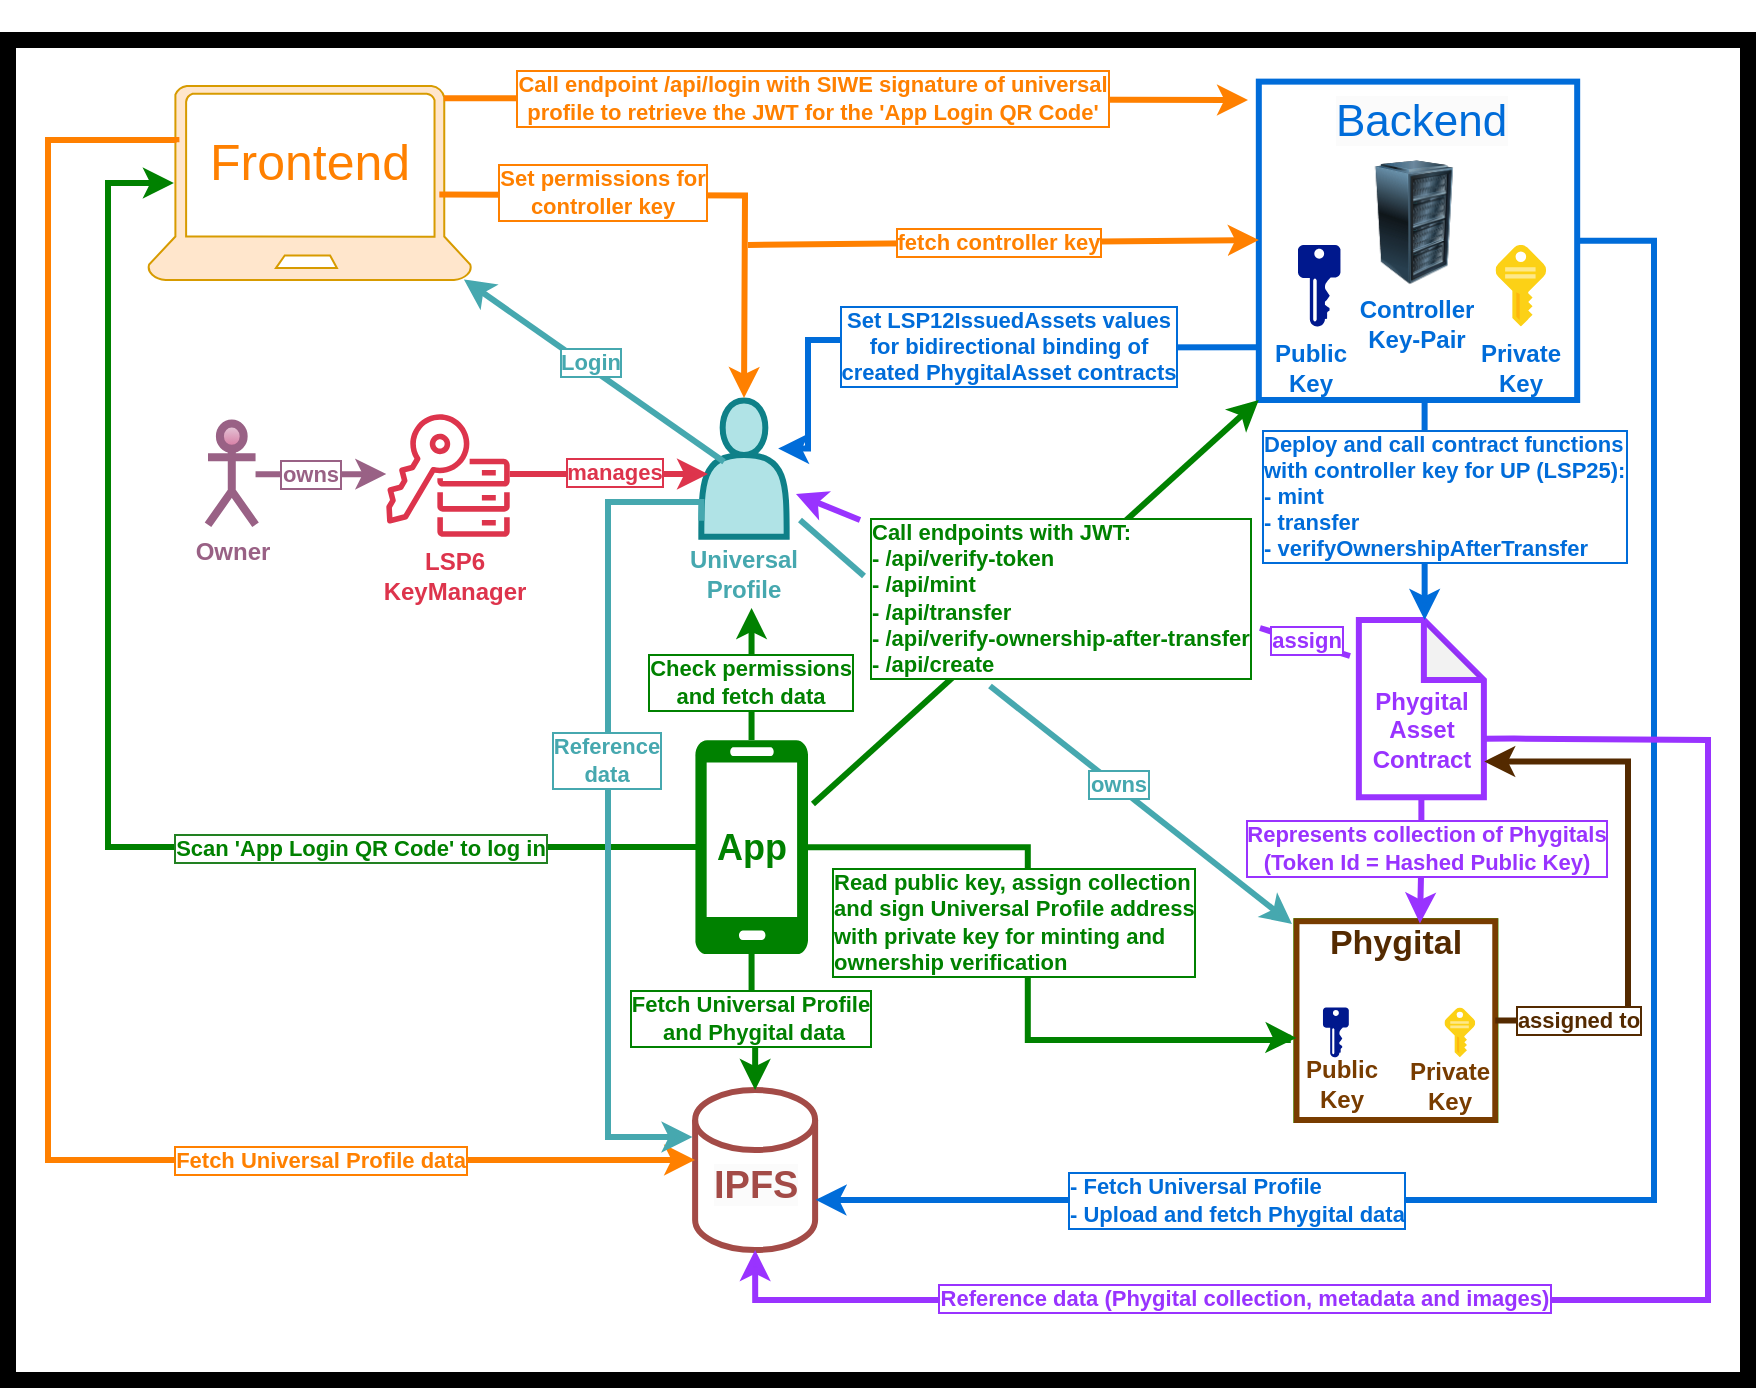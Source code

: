 <mxfile version="22.1.3" type="device">
  <diagram name="Seite-1" id="mnL4nf-sFR0LAJ7icpYx">
    <mxGraphModel dx="2504" dy="1047" grid="0" gridSize="10" guides="0" tooltips="1" connect="1" arrows="1" fold="1" page="1" pageScale="1" pageWidth="827" pageHeight="1169" math="0" shadow="0">
      <root>
        <mxCell id="0" />
        <mxCell id="1" parent="0" />
        <mxCell id="JsJP-QbxDSn6kKqJhDLw-161" value="" style="rounded=0;whiteSpace=wrap;html=1;strokeColor=#000000;strokeWidth=8;" parent="1" vertex="1">
          <mxGeometry x="-10" y="20" width="870" height="670" as="geometry" />
        </mxCell>
        <mxCell id="JsJP-QbxDSn6kKqJhDLw-35" value="" style="group;fontColor=#46A8AF;" parent="1" vertex="1" connectable="0">
          <mxGeometry x="70" y="190" width="320" height="130" as="geometry" />
        </mxCell>
        <mxCell id="JsJP-QbxDSn6kKqJhDLw-1" value="Owner" style="shape=umlActor;verticalLabelPosition=bottom;verticalAlign=top;html=1;outlineConnect=0;strokeWidth=4;fontStyle=1;fillColor=#e6d0de;gradientColor=#d5739d;strokeColor=#996185;fontColor=#996185;" parent="JsJP-QbxDSn6kKqJhDLw-35" vertex="1">
          <mxGeometry x="20.003" y="21.784" width="23.773" height="50.607" as="geometry" />
        </mxCell>
        <mxCell id="JsJP-QbxDSn6kKqJhDLw-3" value="" style="shape=actor;whiteSpace=wrap;html=1;labelPosition=center;verticalLabelPosition=bottom;align=center;verticalAlign=top;strokeWidth=3;fillColor=#b0e3e6;strokeColor=#0e8088;" parent="JsJP-QbxDSn6kKqJhDLw-35" vertex="1">
          <mxGeometry x="266.667" y="10.218" width="42.667" height="68.122" as="geometry" />
        </mxCell>
        <mxCell id="JsJP-QbxDSn6kKqJhDLw-4" value="Universal Profile" style="text;html=1;strokeColor=none;fillColor=none;align=center;verticalAlign=middle;whiteSpace=wrap;rounded=0;fontStyle=1;fontColor=#46A8AF;" parent="JsJP-QbxDSn6kKqJhDLw-35" vertex="1">
          <mxGeometry x="256.0" y="79.939" width="64.0" height="34.061" as="geometry" />
        </mxCell>
        <mxCell id="JsJP-QbxDSn6kKqJhDLw-13" value="" style="sketch=0;outlineConnect=0;fontColor=#232F3E;gradientColor=none;fillColor=#DD344C;strokeColor=none;dashed=0;verticalLabelPosition=bottom;verticalAlign=top;align=center;html=1;fontSize=12;fontStyle=0;aspect=fixed;pointerEvents=1;shape=mxgraph.aws4.key_management_service_external_key_store;" parent="JsJP-QbxDSn6kKqJhDLw-35" vertex="1">
          <mxGeometry x="108.74" y="15.83" width="62.52" height="62.52" as="geometry" />
        </mxCell>
        <mxCell id="JsJP-QbxDSn6kKqJhDLw-15" value="LSP6 KeyManager" style="text;html=1;strokeColor=none;fillColor=none;align=center;verticalAlign=middle;whiteSpace=wrap;rounded=0;fontStyle=1;fontColor=#DD344C;" parent="JsJP-QbxDSn6kKqJhDLw-35" vertex="1">
          <mxGeometry x="108.74" y="80.995" width="69.333" height="34.061" as="geometry" />
        </mxCell>
        <mxCell id="JsJP-QbxDSn6kKqJhDLw-16" style="edgeStyle=orthogonalEdgeStyle;rounded=0;orthogonalLoop=1;jettySize=auto;html=1;strokeWidth=3;strokeColor=#996185;" parent="JsJP-QbxDSn6kKqJhDLw-35" source="JsJP-QbxDSn6kKqJhDLw-1" target="JsJP-QbxDSn6kKqJhDLw-13" edge="1">
          <mxGeometry relative="1" as="geometry" />
        </mxCell>
        <mxCell id="JsJP-QbxDSn6kKqJhDLw-18" value="&lt;font color=&quot;#996185&quot;&gt;owns&lt;/font&gt;" style="edgeLabel;html=1;align=center;verticalAlign=middle;resizable=0;points=[];fontStyle=1;labelBorderColor=#996185;" parent="JsJP-QbxDSn6kKqJhDLw-16" vertex="1" connectable="0">
          <mxGeometry x="0.034" y="-1" relative="1" as="geometry">
            <mxPoint x="-7" y="-1" as="offset" />
          </mxGeometry>
        </mxCell>
        <mxCell id="JsJP-QbxDSn6kKqJhDLw-17" style="edgeStyle=orthogonalEdgeStyle;rounded=0;orthogonalLoop=1;jettySize=auto;html=1;strokeWidth=3;strokeColor=#DD344C;" parent="JsJP-QbxDSn6kKqJhDLw-35" source="JsJP-QbxDSn6kKqJhDLw-13" edge="1">
          <mxGeometry relative="1" as="geometry">
            <mxPoint x="270" y="47" as="targetPoint" />
          </mxGeometry>
        </mxCell>
        <mxCell id="JsJP-QbxDSn6kKqJhDLw-19" value="manages" style="edgeLabel;html=1;align=center;verticalAlign=middle;resizable=0;points=[];fontStyle=1;fontColor=#DD344C;labelBorderColor=#DD344C;" parent="JsJP-QbxDSn6kKqJhDLw-17" vertex="1" connectable="0">
          <mxGeometry x="0.047" relative="1" as="geometry">
            <mxPoint y="-2" as="offset" />
          </mxGeometry>
        </mxCell>
        <mxCell id="JsJP-QbxDSn6kKqJhDLw-150" style="edgeStyle=orthogonalEdgeStyle;rounded=0;orthogonalLoop=1;jettySize=auto;html=1;exitX=0;exitY=0.5;exitDx=0;exitDy=0;entryX=0.9;entryY=0.5;entryDx=0;entryDy=0;entryPerimeter=0;fontStyle=1;strokeColor=#006CD9;strokeWidth=3;" parent="JsJP-QbxDSn6kKqJhDLw-35" edge="1">
          <mxGeometry relative="1" as="geometry">
            <mxPoint x="545.41" y="-16.327" as="sourcePoint" />
            <mxPoint x="305.067" y="34.279" as="targetPoint" />
            <Array as="points">
              <mxPoint x="427" y="-16" />
              <mxPoint x="427" y="-20" />
              <mxPoint x="320" y="-20" />
              <mxPoint x="320" y="34" />
            </Array>
          </mxGeometry>
        </mxCell>
        <mxCell id="JsJP-QbxDSn6kKqJhDLw-151" value="Set LSP12IssuedAssets values&lt;br&gt;for bidirectional binding of&lt;br&gt;created PhygitalAsset contracts" style="edgeLabel;html=1;align=center;verticalAlign=middle;resizable=0;points=[];fontStyle=1;fontColor=#006CD9;labelBorderColor=#006CD9;" parent="JsJP-QbxDSn6kKqJhDLw-150" vertex="1" connectable="0">
          <mxGeometry x="0.092" relative="1" as="geometry">
            <mxPoint x="34" y="3" as="offset" />
          </mxGeometry>
        </mxCell>
        <mxCell id="JsJP-QbxDSn6kKqJhDLw-37" value="" style="group" parent="1" vertex="1" connectable="0">
          <mxGeometry x="60" y="20" width="161.67" height="120" as="geometry" />
        </mxCell>
        <mxCell id="JsJP-QbxDSn6kKqJhDLw-30" value="" style="verticalLabelPosition=bottom;html=1;verticalAlign=top;align=center;strokeColor=#d79b00;fillColor=#ffe6cc;shape=mxgraph.azure.laptop;pointerEvents=1;" parent="JsJP-QbxDSn6kKqJhDLw-37" vertex="1">
          <mxGeometry y="23" width="161.67" height="97.0" as="geometry" />
        </mxCell>
        <mxCell id="JsJP-QbxDSn6kKqJhDLw-36" value="&lt;font style=&quot;font-size: 25px;&quot;&gt;Frontend&lt;br&gt;&lt;/font&gt;" style="text;html=1;strokeColor=none;fillColor=none;align=center;verticalAlign=middle;whiteSpace=wrap;rounded=0;fontColor=#FF8000;" parent="JsJP-QbxDSn6kKqJhDLw-37" vertex="1">
          <mxGeometry x="40.839" y="50" width="79.998" height="20" as="geometry" />
        </mxCell>
        <mxCell id="JsJP-QbxDSn6kKqJhDLw-53" value="" style="group;fontStyle=1;fontColor=#006CD9;" parent="1" vertex="1" connectable="0">
          <mxGeometry x="615.41" width="159.18" height="200" as="geometry" />
        </mxCell>
        <mxCell id="JsJP-QbxDSn6kKqJhDLw-47" value="" style="whiteSpace=wrap;html=1;aspect=fixed;strokeColor=#006CD9;strokeWidth=3;" parent="JsJP-QbxDSn6kKqJhDLw-53" vertex="1">
          <mxGeometry y="40.816" width="159.18" height="159.18" as="geometry" />
        </mxCell>
        <mxCell id="JsJP-QbxDSn6kKqJhDLw-38" value="" style="image;html=1;image=img/lib/clip_art/computers/Server_Rack_128x128.png" parent="JsJP-QbxDSn6kKqJhDLw-53" vertex="1">
          <mxGeometry x="36.88" y="80" width="81.63" height="62.25" as="geometry" />
        </mxCell>
        <mxCell id="JsJP-QbxDSn6kKqJhDLw-39" value="&lt;span style=&quot;font-family: Helvetica; font-style: normal; font-variant-ligatures: normal; font-variant-caps: normal; font-weight: 400; letter-spacing: normal; orphans: 2; text-align: center; text-indent: 0px; text-transform: none; widows: 2; word-spacing: 0px; -webkit-text-stroke-width: 0px; background-color: rgb(251, 251, 251); text-decoration-thickness: initial; text-decoration-style: initial; text-decoration-color: initial; float: none; font-size: 22px; display: inline !important;&quot;&gt;&lt;font style=&quot;font-size: 22px;&quot;&gt;Backend&lt;/font&gt;&lt;br style=&quot;font-size: 22px;&quot;&gt;&lt;/span&gt;" style="text;whiteSpace=wrap;html=1;fontSize=22;fontColor=#006CD9;" parent="JsJP-QbxDSn6kKqJhDLw-53" vertex="1">
          <mxGeometry x="36.88" y="40.82" width="85.41" height="40.82" as="geometry" />
        </mxCell>
        <mxCell id="JsJP-QbxDSn6kKqJhDLw-44" value="" style="image;sketch=0;aspect=fixed;html=1;points=[];align=center;fontSize=12;image=img/lib/mscae/Key.svg;" parent="JsJP-QbxDSn6kKqJhDLw-53" vertex="1">
          <mxGeometry x="118.365" y="122.449" width="25.306" height="40.815" as="geometry" />
        </mxCell>
        <mxCell id="JsJP-QbxDSn6kKqJhDLw-45" value="" style="sketch=0;aspect=fixed;pointerEvents=1;shadow=0;dashed=0;html=1;strokeColor=none;labelPosition=center;verticalLabelPosition=bottom;verticalAlign=top;align=center;fillColor=#00188D;shape=mxgraph.mscae.enterprise.key_permissions" parent="JsJP-QbxDSn6kKqJhDLw-53" vertex="1">
          <mxGeometry x="19.591" y="122.449" width="21.224" height="40.815" as="geometry" />
        </mxCell>
        <mxCell id="JsJP-QbxDSn6kKqJhDLw-49" value="Public&lt;br&gt;Key" style="text;html=1;strokeColor=none;fillColor=none;align=center;verticalAlign=middle;whiteSpace=wrap;rounded=0;fontStyle=1;fontColor=#006CD9;" parent="JsJP-QbxDSn6kKqJhDLw-53" vertex="1">
          <mxGeometry y="171.429" width="53.06" height="24.49" as="geometry" />
        </mxCell>
        <mxCell id="JsJP-QbxDSn6kKqJhDLw-50" value="Private&lt;br&gt;Key" style="text;html=1;strokeColor=none;fillColor=none;align=center;verticalAlign=middle;whiteSpace=wrap;rounded=0;fontStyle=1;fontColor=#006CD9;" parent="JsJP-QbxDSn6kKqJhDLw-53" vertex="1">
          <mxGeometry x="104.487" y="171.429" width="53.06" height="24.49" as="geometry" />
        </mxCell>
        <mxCell id="JsJP-QbxDSn6kKqJhDLw-51" value="Controller&lt;br&gt;Key-Pair" style="text;html=1;strokeColor=none;fillColor=none;align=center;verticalAlign=middle;whiteSpace=wrap;rounded=0;fontStyle=1;fontColor=#006CD9;" parent="JsJP-QbxDSn6kKqJhDLw-53" vertex="1">
          <mxGeometry x="53.06" y="149.999" width="53.06" height="24.49" as="geometry" />
        </mxCell>
        <mxCell id="JsJP-QbxDSn6kKqJhDLw-76" value="" style="group;strokeColor=none;" parent="1" vertex="1" connectable="0">
          <mxGeometry x="634.23" y="430" width="99.41" height="130" as="geometry" />
        </mxCell>
        <mxCell id="JsJP-QbxDSn6kKqJhDLw-78" value="" style="group;strokeWidth=3;strokeColor=#00FF00;" parent="JsJP-QbxDSn6kKqJhDLw-76" vertex="1" connectable="0">
          <mxGeometry y="30.588" width="99.41" height="99.412" as="geometry" />
        </mxCell>
        <mxCell id="JsJP-QbxDSn6kKqJhDLw-79" value="" style="whiteSpace=wrap;html=1;aspect=fixed;strokeColor=#783C00;strokeWidth=3;" parent="JsJP-QbxDSn6kKqJhDLw-78" vertex="1">
          <mxGeometry width="99.41" height="99.41" as="geometry" />
        </mxCell>
        <mxCell id="JsJP-QbxDSn6kKqJhDLw-80" value="" style="sketch=0;aspect=fixed;pointerEvents=1;shadow=0;dashed=0;html=1;strokeColor=none;labelPosition=center;verticalLabelPosition=bottom;verticalAlign=top;align=center;fillColor=#00188D;shape=mxgraph.mscae.enterprise.key_permissions" parent="JsJP-QbxDSn6kKqJhDLw-78" vertex="1">
          <mxGeometry x="13.255" y="43.221" width="12.923" height="24.852" as="geometry" />
        </mxCell>
        <mxCell id="JsJP-QbxDSn6kKqJhDLw-81" value="" style="image;sketch=0;aspect=fixed;html=1;points=[];align=center;fontSize=12;image=img/lib/mscae/Key.svg;" parent="JsJP-QbxDSn6kKqJhDLw-78" vertex="1">
          <mxGeometry x="73.989" y="43.221" width="15.409" height="24.852" as="geometry" />
        </mxCell>
        <mxCell id="JsJP-QbxDSn6kKqJhDLw-82" value="" style="shape=image;html=1;verticalAlign=top;verticalLabelPosition=bottom;labelBackgroundColor=#ffffff;imageAspect=0;aspect=fixed;image=https://cdn1.iconfinder.com/data/icons/smartphone-signal-5g-trading/64/Smartphone_NFC-128.png;imageBackground=default;" parent="JsJP-QbxDSn6kKqJhDLw-78" vertex="1">
          <mxGeometry x="30" y="22.94" width="40.99" height="40.99" as="geometry" />
        </mxCell>
        <mxCell id="JsJP-QbxDSn6kKqJhDLw-83" value="Private&lt;br&gt;Key" style="text;html=1;strokeColor=none;fillColor=none;align=center;verticalAlign=middle;whiteSpace=wrap;rounded=0;fontStyle=1;fontColor=#783C00;" parent="JsJP-QbxDSn6kKqJhDLw-78" vertex="1">
          <mxGeometry x="61.782" y="74.559" width="29.823" height="14.912" as="geometry" />
        </mxCell>
        <mxCell id="JsJP-QbxDSn6kKqJhDLw-84" value="Public&lt;br&gt;Key" style="text;html=1;strokeColor=none;fillColor=none;align=center;verticalAlign=middle;whiteSpace=wrap;rounded=0;fontStyle=1;fontColor=#783C00;" parent="JsJP-QbxDSn6kKqJhDLw-78" vertex="1">
          <mxGeometry x="7.805" y="73.559" width="29.823" height="14.912" as="geometry" />
        </mxCell>
        <mxCell id="JsJP-QbxDSn6kKqJhDLw-77" value="&lt;font style=&quot;font-size: 17px;&quot;&gt;Phygital&lt;/font&gt;" style="text;html=1;strokeColor=none;fillColor=none;align=center;verticalAlign=middle;whiteSpace=wrap;rounded=0;fontSize=17;fontStyle=1;fontColor=#542A00;" parent="JsJP-QbxDSn6kKqJhDLw-78" vertex="1">
          <mxGeometry x="3.823" width="91.763" height="22.941" as="geometry" />
        </mxCell>
        <mxCell id="JsJP-QbxDSn6kKqJhDLw-93" style="edgeStyle=orthogonalEdgeStyle;rounded=0;orthogonalLoop=1;jettySize=auto;html=1;exitX=0.901;exitY=0.501;exitDx=0;exitDy=0;exitPerimeter=0;strokeColor=#FF8000;strokeWidth=3;" parent="1" edge="1">
          <mxGeometry relative="1" as="geometry">
            <mxPoint x="205.665" y="97.207" as="sourcePoint" />
            <mxPoint x="358" y="199" as="targetPoint" />
          </mxGeometry>
        </mxCell>
        <mxCell id="JsJP-QbxDSn6kKqJhDLw-95" value="Set permissions for &lt;br&gt;controller key" style="edgeLabel;html=1;align=center;verticalAlign=middle;resizable=0;points=[];fontColor=#FF8000;labelBorderColor=#FF8000;fontStyle=1" parent="JsJP-QbxDSn6kKqJhDLw-93" vertex="1" connectable="0">
          <mxGeometry x="0.47" y="2" relative="1" as="geometry">
            <mxPoint x="-74" y="-36" as="offset" />
          </mxGeometry>
        </mxCell>
        <mxCell id="JsJP-QbxDSn6kKqJhDLw-99" value="" style="endArrow=classic;html=1;rounded=0;entryX=0;entryY=0.25;entryDx=0;entryDy=0;strokeColor=#FF8000;strokeWidth=3;" parent="1" edge="1">
          <mxGeometry width="50" height="50" relative="1" as="geometry">
            <mxPoint x="360" y="122.45" as="sourcePoint" />
            <mxPoint x="615.41" y="120.001" as="targetPoint" />
          </mxGeometry>
        </mxCell>
        <mxCell id="JsJP-QbxDSn6kKqJhDLw-103" value="fetch&amp;nbsp;controller key" style="edgeLabel;html=1;align=center;verticalAlign=middle;resizable=0;points=[];fontColor=#FF8000;labelBorderColor=#FF8000;fontStyle=1" parent="JsJP-QbxDSn6kKqJhDLw-99" vertex="1" connectable="0">
          <mxGeometry x="-0.515" y="1" relative="1" as="geometry">
            <mxPoint x="63" as="offset" />
          </mxGeometry>
        </mxCell>
        <mxCell id="JsJP-QbxDSn6kKqJhDLw-101" value="" style="endArrow=classic;html=1;rounded=0;exitX=0.915;exitY=0.063;exitDx=0;exitDy=0;exitPerimeter=0;fontColor=#D6B656;strokeColor=#FF8000;strokeWidth=3;" parent="1" source="JsJP-QbxDSn6kKqJhDLw-30" edge="1">
          <mxGeometry width="50" height="50" relative="1" as="geometry">
            <mxPoint x="240" y="50" as="sourcePoint" />
            <mxPoint x="610" y="50" as="targetPoint" />
          </mxGeometry>
        </mxCell>
        <mxCell id="JsJP-QbxDSn6kKqJhDLw-102" value="Call endpoint /api/login with SIWE signature of universal&lt;br&gt;profile to retrieve the JWT for the &#39;App Login QR Code&#39;" style="edgeLabel;html=1;align=center;verticalAlign=middle;resizable=0;points=[];fontColor=#FF8000;labelBorderColor=#FF8000;fontStyle=1" parent="JsJP-QbxDSn6kKqJhDLw-101" vertex="1" connectable="0">
          <mxGeometry x="-0.252" y="2" relative="1" as="geometry">
            <mxPoint x="33" y="1" as="offset" />
          </mxGeometry>
        </mxCell>
        <mxCell id="JsJP-QbxDSn6kKqJhDLw-115" value="" style="group;fontColor=#B39FC7;" parent="1" vertex="1" connectable="0">
          <mxGeometry x="333.56" y="545" width="60" height="80" as="geometry" />
        </mxCell>
        <mxCell id="JsJP-QbxDSn6kKqJhDLw-104" value="" style="shape=cylinder3;whiteSpace=wrap;html=1;boundedLbl=1;backgroundOutline=1;size=15;spacing=2;strokeWidth=3;strokeColor=#A34B47;" parent="JsJP-QbxDSn6kKqJhDLw-115" vertex="1">
          <mxGeometry width="60" height="80" as="geometry" />
        </mxCell>
        <mxCell id="JsJP-QbxDSn6kKqJhDLw-114" value="&lt;span style=&quot;font-family: Helvetica; font-size: 19px; font-style: normal; font-variant-ligatures: normal; font-variant-caps: normal; letter-spacing: normal; orphans: 2; text-align: center; text-indent: 0px; text-transform: none; widows: 2; word-spacing: 0px; -webkit-text-stroke-width: 0px; background-color: rgb(251, 251, 251); text-decoration-thickness: initial; text-decoration-style: initial; text-decoration-color: initial; float: none; display: inline !important;&quot;&gt;IPFS&lt;/span&gt;" style="text;whiteSpace=wrap;html=1;fontStyle=1;fontColor=#A34B47;" parent="JsJP-QbxDSn6kKqJhDLw-115" vertex="1">
          <mxGeometry x="7.71" y="30" width="44.59" height="30" as="geometry" />
        </mxCell>
        <mxCell id="JsJP-QbxDSn6kKqJhDLw-116" value="" style="endArrow=classic;html=1;rounded=0;entryX=0.977;entryY=0.997;entryDx=0;entryDy=0;entryPerimeter=0;exitX=0.266;exitY=0.45;exitDx=0;exitDy=0;exitPerimeter=0;strokeColor=#46A8AF;strokeWidth=3;" parent="1" source="JsJP-QbxDSn6kKqJhDLw-3" target="JsJP-QbxDSn6kKqJhDLw-30" edge="1">
          <mxGeometry width="50" height="50" relative="1" as="geometry">
            <mxPoint x="320" y="300" as="sourcePoint" />
            <mxPoint x="370" y="250" as="targetPoint" />
          </mxGeometry>
        </mxCell>
        <mxCell id="JsJP-QbxDSn6kKqJhDLw-117" value="Login" style="edgeLabel;html=1;align=center;verticalAlign=middle;resizable=0;points=[];rotation=0;fontStyle=1;fontColor=#46A8AF;labelBorderColor=#46A8AF;" parent="JsJP-QbxDSn6kKqJhDLw-116" vertex="1" connectable="0">
          <mxGeometry x="0.376" y="-3" relative="1" as="geometry">
            <mxPoint x="21" y="15" as="offset" />
          </mxGeometry>
        </mxCell>
        <mxCell id="JsJP-QbxDSn6kKqJhDLw-118" value="" style="group" parent="1" vertex="1" connectable="0">
          <mxGeometry x="333.558" y="370.001" width="56.445" height="107.059" as="geometry" />
        </mxCell>
        <mxCell id="JsJP-QbxDSn6kKqJhDLw-28" value="" style="verticalLabelPosition=bottom;html=1;verticalAlign=top;align=center;strokeColor=none;fillColor=#008100;shape=mxgraph.azure.mobile;pointerEvents=1;" parent="JsJP-QbxDSn6kKqJhDLw-118" vertex="1">
          <mxGeometry width="56.445" height="107.059" as="geometry" />
        </mxCell>
        <mxCell id="JsJP-QbxDSn6kKqJhDLw-29" value="&lt;font style=&quot;font-size: 18px;&quot;&gt;&lt;b&gt;&lt;font color=&quot;#008100&quot;&gt;App&lt;/font&gt;&lt;/b&gt;&lt;br style=&quot;font-size: 18px;&quot;&gt;&lt;/font&gt;" style="text;html=1;strokeColor=none;fillColor=none;align=center;verticalAlign=middle;whiteSpace=wrap;rounded=0;fontSize=18;" parent="JsJP-QbxDSn6kKqJhDLw-118" vertex="1">
          <mxGeometry x="3.222" y="41.179" width="50" height="24.71" as="geometry" />
        </mxCell>
        <mxCell id="JsJP-QbxDSn6kKqJhDLw-123" style="edgeStyle=orthogonalEdgeStyle;rounded=0;orthogonalLoop=1;jettySize=auto;html=1;entryX=0;entryY=0.437;entryDx=0;entryDy=0;entryPerimeter=0;exitX=0.088;exitY=0.29;exitDx=0;exitDy=0;exitPerimeter=0;fillColor=#fff2cc;strokeColor=#FF8000;strokeWidth=3;" parent="1" source="JsJP-QbxDSn6kKqJhDLw-30" target="JsJP-QbxDSn6kKqJhDLw-104" edge="1">
          <mxGeometry relative="1" as="geometry">
            <mxPoint x="330" y="580" as="targetPoint" />
            <mxPoint x="49.99" y="70" as="sourcePoint" />
            <Array as="points">
              <mxPoint x="74" y="70" />
              <mxPoint x="10" y="70" />
              <mxPoint x="10" y="580" />
            </Array>
          </mxGeometry>
        </mxCell>
        <mxCell id="JsJP-QbxDSn6kKqJhDLw-126" value="Fetch Universal Profile data" style="edgeLabel;html=1;align=center;verticalAlign=middle;resizable=0;points=[];labelBorderColor=#FF8000;fontColor=#FF8000;fontStyle=1" parent="JsJP-QbxDSn6kKqJhDLw-123" vertex="1" connectable="0">
          <mxGeometry x="0.437" y="-2" relative="1" as="geometry">
            <mxPoint x="65" y="-2" as="offset" />
          </mxGeometry>
        </mxCell>
        <mxCell id="JsJP-QbxDSn6kKqJhDLw-124" style="edgeStyle=orthogonalEdgeStyle;rounded=0;orthogonalLoop=1;jettySize=auto;html=1;entryX=0.08;entryY=0.5;entryDx=0;entryDy=0;entryPerimeter=0;strokeWidth=3;fillColor=#d5e8d4;strokeColor=#008100;" parent="1" source="JsJP-QbxDSn6kKqJhDLw-29" target="JsJP-QbxDSn6kKqJhDLw-30" edge="1">
          <mxGeometry relative="1" as="geometry">
            <Array as="points">
              <mxPoint x="40" y="424" />
              <mxPoint x="40" y="91" />
            </Array>
          </mxGeometry>
        </mxCell>
        <mxCell id="JsJP-QbxDSn6kKqJhDLw-125" value="Scan &#39;App Login QR Code&#39; to log in" style="edgeLabel;html=1;align=center;verticalAlign=middle;resizable=0;points=[];fontColor=#008100;labelBorderColor=#228122;fontStyle=1" parent="JsJP-QbxDSn6kKqJhDLw-124" vertex="1" connectable="0">
          <mxGeometry x="-0.483" relative="1" as="geometry">
            <mxPoint as="offset" />
          </mxGeometry>
        </mxCell>
        <mxCell id="JsJP-QbxDSn6kKqJhDLw-128" style="edgeStyle=orthogonalEdgeStyle;rounded=0;orthogonalLoop=1;jettySize=auto;html=1;exitX=0.5;exitY=0;exitDx=0;exitDy=0;exitPerimeter=0;entryX=0.559;entryY=1;entryDx=0;entryDy=0;entryPerimeter=0;strokeWidth=3;strokeColor=#008100;" parent="1" source="JsJP-QbxDSn6kKqJhDLw-28" target="JsJP-QbxDSn6kKqJhDLw-4" edge="1">
          <mxGeometry relative="1" as="geometry" />
        </mxCell>
        <mxCell id="JsJP-QbxDSn6kKqJhDLw-129" value="Check permissions&lt;br&gt;and fetch data" style="edgeLabel;html=1;align=center;verticalAlign=middle;resizable=0;points=[];fontColor=#008100;labelBorderColor=#008100;fontStyle=1" parent="JsJP-QbxDSn6kKqJhDLw-128" vertex="1" connectable="0">
          <mxGeometry x="-0.112" y="1" relative="1" as="geometry">
            <mxPoint as="offset" />
          </mxGeometry>
        </mxCell>
        <mxCell id="JsJP-QbxDSn6kKqJhDLw-131" style="edgeStyle=orthogonalEdgeStyle;rounded=0;orthogonalLoop=1;jettySize=auto;html=1;exitX=0.5;exitY=1;exitDx=0;exitDy=0;exitPerimeter=0;entryX=0.5;entryY=0;entryDx=0;entryDy=0;entryPerimeter=0;strokeWidth=3;strokeColor=#008100;" parent="1" source="JsJP-QbxDSn6kKqJhDLw-28" target="JsJP-QbxDSn6kKqJhDLw-104" edge="1">
          <mxGeometry relative="1" as="geometry" />
        </mxCell>
        <mxCell id="JsJP-QbxDSn6kKqJhDLw-132" value="Fetch Universal Profile&lt;br&gt;&amp;nbsp;and Phygital data" style="edgeLabel;html=1;align=center;verticalAlign=middle;resizable=0;points=[];fontColor=#008100;labelBorderColor=#008100;fontStyle=1" parent="JsJP-QbxDSn6kKqJhDLw-131" vertex="1" connectable="0">
          <mxGeometry x="0.001" y="2" relative="1" as="geometry">
            <mxPoint x="-2" as="offset" />
          </mxGeometry>
        </mxCell>
        <mxCell id="JsJP-QbxDSn6kKqJhDLw-133" style="edgeStyle=orthogonalEdgeStyle;rounded=0;orthogonalLoop=1;jettySize=auto;html=1;entryX=0.001;entryY=0.587;entryDx=0;entryDy=0;entryPerimeter=0;strokeWidth=3;strokeColor=#008100;" parent="1" edge="1">
          <mxGeometry relative="1" as="geometry">
            <Array as="points">
              <mxPoint x="499.9" y="424" />
              <mxPoint x="499.9" y="520" />
              <mxPoint x="629.9" y="520" />
              <mxPoint x="629.9" y="519" />
            </Array>
            <mxPoint x="386.68" y="423.567" as="sourcePoint" />
            <mxPoint x="634.229" y="518.942" as="targetPoint" />
          </mxGeometry>
        </mxCell>
        <mxCell id="JsJP-QbxDSn6kKqJhDLw-134" value="Read public key, assign collection&lt;br&gt;and sign Universal Profile address&lt;br&gt;with private key for minting and&lt;br&gt;ownership verification" style="edgeLabel;html=1;align=left;verticalAlign=middle;resizable=0;points=[];fontColor=#008100;labelBorderColor=#008100;fontStyle=1" parent="JsJP-QbxDSn6kKqJhDLw-133" vertex="1" connectable="0">
          <mxGeometry x="-0.164" y="2" relative="1" as="geometry">
            <mxPoint x="-102" y="6" as="offset" />
          </mxGeometry>
        </mxCell>
        <mxCell id="JsJP-QbxDSn6kKqJhDLw-138" value="" style="group;fontStyle=1;fontColor=#9933FF;strokeWidth=1;" parent="1" vertex="1" connectable="0">
          <mxGeometry x="656.35" y="310" width="77.29" height="88.68" as="geometry" />
        </mxCell>
        <mxCell id="JsJP-QbxDSn6kKqJhDLw-136" value="" style="shape=note;whiteSpace=wrap;html=1;backgroundOutline=1;darkOpacity=0.05;strokeColor=#9933FF;strokeWidth=3;" parent="JsJP-QbxDSn6kKqJhDLw-138" vertex="1">
          <mxGeometry x="9.082" width="62.51" height="88.68" as="geometry" />
        </mxCell>
        <mxCell id="JsJP-QbxDSn6kKqJhDLw-137" value="&lt;font style=&quot;font-size: 12px;&quot;&gt;Phygital&lt;br style=&quot;font-size: 12px;&quot;&gt;Asset&lt;br style=&quot;font-size: 12px;&quot;&gt;Contract&lt;br style=&quot;font-size: 12px;&quot;&gt;&lt;/font&gt;" style="text;html=1;strokeColor=none;fillColor=none;align=center;verticalAlign=middle;whiteSpace=wrap;rounded=0;fontSize=12;fontStyle=1;fontColor=#9933FF;" parent="JsJP-QbxDSn6kKqJhDLw-138" vertex="1">
          <mxGeometry x="15.34" y="50" width="50" height="10.97" as="geometry" />
        </mxCell>
        <mxCell id="JsJP-QbxDSn6kKqJhDLw-139" style="edgeStyle=orthogonalEdgeStyle;rounded=0;orthogonalLoop=1;jettySize=auto;html=1;exitX=1;exitY=0.5;exitDx=0;exitDy=0;entryX=1.004;entryY=0.686;entryDx=0;entryDy=0;entryPerimeter=0;fontColor=#006CD9;labelBorderColor=#006CD9;strokeWidth=3;strokeColor=#006CD9;" parent="1" source="JsJP-QbxDSn6kKqJhDLw-47" target="JsJP-QbxDSn6kKqJhDLw-104" edge="1">
          <mxGeometry relative="1" as="geometry">
            <mxPoint x="792.67" y="120.406" as="sourcePoint" />
            <mxPoint x="405.56" y="590.36" as="targetPoint" />
            <Array as="points">
              <mxPoint x="813" y="120" />
              <mxPoint x="813" y="600" />
              <mxPoint x="406" y="600" />
            </Array>
          </mxGeometry>
        </mxCell>
        <mxCell id="JsJP-QbxDSn6kKqJhDLw-141" value="- Fetch Universal Profile&lt;br&gt;- Upload and fetch Phygital data" style="edgeLabel;html=1;align=left;verticalAlign=middle;resizable=0;points=[];fontStyle=1;fontColor=#006CD9;labelBorderColor=#006CD9;" parent="JsJP-QbxDSn6kKqJhDLw-139" vertex="1" connectable="0">
          <mxGeometry x="0.503" relative="1" as="geometry">
            <mxPoint x="-109" as="offset" />
          </mxGeometry>
        </mxCell>
        <mxCell id="JsJP-QbxDSn6kKqJhDLw-142" style="edgeStyle=orthogonalEdgeStyle;rounded=0;orthogonalLoop=1;jettySize=auto;html=1;entryX=-0.022;entryY=0.294;entryDx=0;entryDy=0;entryPerimeter=0;exitX=0;exitY=0.883;exitDx=0;exitDy=0;exitPerimeter=0;strokeWidth=3;strokeColor=#46A8AF;" parent="1" source="JsJP-QbxDSn6kKqJhDLw-3" target="JsJP-QbxDSn6kKqJhDLw-104" edge="1">
          <mxGeometry relative="1" as="geometry">
            <mxPoint x="330" y="250" as="sourcePoint" />
            <Array as="points">
              <mxPoint x="337" y="251" />
              <mxPoint x="290" y="251" />
              <mxPoint x="290" y="569" />
            </Array>
          </mxGeometry>
        </mxCell>
        <mxCell id="JsJP-QbxDSn6kKqJhDLw-143" value="Reference&lt;br&gt;data" style="edgeLabel;html=1;align=center;verticalAlign=middle;resizable=0;points=[];rotation=0;fontStyle=1;fontColor=#46A8AF;labelBorderColor=#46A8AF;" parent="JsJP-QbxDSn6kKqJhDLw-142" vertex="1" connectable="0">
          <mxGeometry x="-0.109" y="-1" relative="1" as="geometry">
            <mxPoint as="offset" />
          </mxGeometry>
        </mxCell>
        <mxCell id="JsJP-QbxDSn6kKqJhDLw-144" style="edgeStyle=orthogonalEdgeStyle;rounded=0;orthogonalLoop=1;jettySize=auto;html=1;entryX=0.5;entryY=1;entryDx=0;entryDy=0;entryPerimeter=0;exitX=0;exitY=0;exitDx=62.51;exitDy=59.34;exitPerimeter=0;strokeWidth=3;strokeColor=#9933FF;" parent="1" source="JsJP-QbxDSn6kKqJhDLw-136" target="JsJP-QbxDSn6kKqJhDLw-104" edge="1">
          <mxGeometry relative="1" as="geometry">
            <mxPoint x="750" y="330" as="sourcePoint" />
            <Array as="points">
              <mxPoint x="743" y="369" />
              <mxPoint x="840" y="370" />
              <mxPoint x="840" y="650" />
              <mxPoint x="364" y="650" />
            </Array>
          </mxGeometry>
        </mxCell>
        <mxCell id="JsJP-QbxDSn6kKqJhDLw-145" value="Reference data (Phygital collection, metadata and images)" style="edgeLabel;html=1;align=center;verticalAlign=middle;resizable=0;points=[];fontStyle=1;fontColor=#9933FF;labelBorderColor=#9933FF;" parent="JsJP-QbxDSn6kKqJhDLw-144" vertex="1" connectable="0">
          <mxGeometry x="0.397" y="-1" relative="1" as="geometry">
            <mxPoint as="offset" />
          </mxGeometry>
        </mxCell>
        <mxCell id="JsJP-QbxDSn6kKqJhDLw-148" style="edgeStyle=orthogonalEdgeStyle;rounded=0;orthogonalLoop=1;jettySize=auto;html=1;entryX=0.5;entryY=0;entryDx=0;entryDy=0;entryPerimeter=0;strokeColor=#006CD9;strokeWidth=3;fontColor=#006CD9;" parent="1" edge="1">
          <mxGeometry relative="1" as="geometry">
            <mxPoint x="698.327" y="310" as="targetPoint" />
            <Array as="points">
              <mxPoint x="698" y="200" />
            </Array>
            <mxPoint x="691.64" y="199.996" as="sourcePoint" />
          </mxGeometry>
        </mxCell>
        <mxCell id="JsJP-QbxDSn6kKqJhDLw-149" value="Deploy and call contract functions&lt;br&gt;with controller key&amp;nbsp;for UP (LSP25): &lt;br&gt;- mint&lt;br&gt;- transfer&lt;br&gt;- verifyOwnershipAfterTransfer" style="edgeLabel;html=1;align=left;verticalAlign=middle;resizable=0;points=[];fontStyle=1;fontColor=#006CD9;labelBorderColor=#006CD9;" parent="JsJP-QbxDSn6kKqJhDLw-148" vertex="1" connectable="0">
          <mxGeometry x="-0.131" y="-1" relative="1" as="geometry">
            <mxPoint x="-82" y="4" as="offset" />
          </mxGeometry>
        </mxCell>
        <mxCell id="JsJP-QbxDSn6kKqJhDLw-153" value="" style="endArrow=classic;html=1;rounded=0;entryX=0;entryY=1;entryDx=0;entryDy=0;exitX=1.044;exitY=0.299;exitDx=0;exitDy=0;exitPerimeter=0;strokeWidth=3;strokeColor=#008100;" parent="1" source="JsJP-QbxDSn6kKqJhDLw-28" target="JsJP-QbxDSn6kKqJhDLw-47" edge="1">
          <mxGeometry width="50" height="50" relative="1" as="geometry">
            <mxPoint x="470" y="310" as="sourcePoint" />
            <mxPoint x="520" y="260" as="targetPoint" />
          </mxGeometry>
        </mxCell>
        <mxCell id="JsJP-QbxDSn6kKqJhDLw-154" value="Call endpoints with JWT:&lt;br&gt;- /api/verify-token&lt;br&gt;- /api/mint&lt;br&gt;- /api/transfer&lt;br&gt;- /api/verify-ownership-after-transfer&lt;br&gt;- /api/create" style="edgeLabel;html=1;align=left;verticalAlign=middle;resizable=0;points=[];labelBackgroundColor=default;rotation=0;fontColor=#008100;labelBorderColor=#008100;fontStyle=1" parent="JsJP-QbxDSn6kKqJhDLw-153" vertex="1" connectable="0">
          <mxGeometry x="0.093" y="-2" relative="1" as="geometry">
            <mxPoint x="-97" y="6" as="offset" />
          </mxGeometry>
        </mxCell>
        <mxCell id="JsJP-QbxDSn6kKqJhDLw-162" style="edgeStyle=orthogonalEdgeStyle;rounded=0;orthogonalLoop=1;jettySize=auto;html=1;exitX=0.5;exitY=1;exitDx=0;exitDy=0;" parent="1" edge="1">
          <mxGeometry relative="1" as="geometry">
            <mxPoint x="405" y="680" as="sourcePoint" />
            <mxPoint x="405" y="680" as="targetPoint" />
          </mxGeometry>
        </mxCell>
        <mxCell id="JsJP-QbxDSn6kKqJhDLw-163" style="edgeStyle=orthogonalEdgeStyle;rounded=0;orthogonalLoop=1;jettySize=auto;html=1;exitX=0.5;exitY=1;exitDx=0;exitDy=0;exitPerimeter=0;entryX=0.631;entryY=0.05;entryDx=0;entryDy=0;entryPerimeter=0;strokeColor=#9933FF;strokeWidth=3;" parent="1" source="JsJP-QbxDSn6kKqJhDLw-136" target="JsJP-QbxDSn6kKqJhDLw-77" edge="1">
          <mxGeometry relative="1" as="geometry" />
        </mxCell>
        <mxCell id="JsJP-QbxDSn6kKqJhDLw-164" value="Represents collection of Phygitals&lt;br style=&quot;border-color: var(--border-color);&quot;&gt;(Token Id = Hashed Public Key)" style="edgeLabel;html=1;align=center;verticalAlign=middle;resizable=0;points=[];fontStyle=1;fontColor=#9933FF;labelBorderColor=#9933FF;" parent="JsJP-QbxDSn6kKqJhDLw-163" vertex="1" connectable="0">
          <mxGeometry x="0.053" y="2" relative="1" as="geometry">
            <mxPoint x="1" y="-8" as="offset" />
          </mxGeometry>
        </mxCell>
        <mxCell id="WL35kZSgWrJRphwFLGOb-7" value="" style="endArrow=classic;html=1;rounded=0;strokeColor=#46A8AF;strokeWidth=3;" parent="1" edge="1">
          <mxGeometry width="50" height="50" relative="1" as="geometry">
            <mxPoint x="481" y="343" as="sourcePoint" />
            <mxPoint x="632" y="462" as="targetPoint" />
          </mxGeometry>
        </mxCell>
        <mxCell id="WL35kZSgWrJRphwFLGOb-8" value="" style="endArrow=none;html=1;rounded=0;strokeWidth=3;strokeColor=#46A8AF;" parent="1" edge="1">
          <mxGeometry width="50" height="50" relative="1" as="geometry">
            <mxPoint x="418" y="288" as="sourcePoint" />
            <mxPoint x="386" y="260" as="targetPoint" />
          </mxGeometry>
        </mxCell>
        <mxCell id="9D5lFve2uhLVXZCvMy5B-6" style="edgeStyle=orthogonalEdgeStyle;rounded=0;orthogonalLoop=1;jettySize=auto;html=1;exitX=1;exitY=0.5;exitDx=0;exitDy=0;entryX=1.003;entryY=0.798;entryDx=0;entryDy=0;entryPerimeter=0;strokeColor=#542A00;strokeWidth=3;" edge="1" parent="1" source="JsJP-QbxDSn6kKqJhDLw-79" target="JsJP-QbxDSn6kKqJhDLw-136">
          <mxGeometry relative="1" as="geometry">
            <Array as="points">
              <mxPoint x="800" y="510" />
              <mxPoint x="800" y="381" />
            </Array>
          </mxGeometry>
        </mxCell>
        <mxCell id="9D5lFve2uhLVXZCvMy5B-7" value="owns" style="edgeLabel;html=1;align=center;verticalAlign=middle;resizable=0;points=[];rotation=0;fontStyle=1;fontColor=#46A8AF;labelBorderColor=#46A8AF;" vertex="1" connectable="0" parent="1">
          <mxGeometry x="545.004" y="391.997" as="geometry" />
        </mxCell>
        <mxCell id="9D5lFve2uhLVXZCvMy5B-4" value="assigned to" style="edgeLabel;html=1;align=center;verticalAlign=middle;resizable=0;points=[];rotation=0;fontStyle=1;fontColor=#542A00;labelBorderColor=#542A00;" vertex="1" connectable="0" parent="1">
          <mxGeometry x="774.594" y="509.997" as="geometry" />
        </mxCell>
        <mxCell id="9D5lFve2uhLVXZCvMy5B-8" value="" style="endArrow=none;html=1;rounded=0;strokeWidth=3;strokeColor=#9933FF;" edge="1" parent="1">
          <mxGeometry width="50" height="50" relative="1" as="geometry">
            <mxPoint x="661" y="328" as="sourcePoint" />
            <mxPoint x="616" y="314" as="targetPoint" />
          </mxGeometry>
        </mxCell>
        <mxCell id="9D5lFve2uhLVXZCvMy5B-11" value="" style="endArrow=classic;html=1;rounded=0;strokeColor=#9933FF;strokeWidth=3;" edge="1" parent="1">
          <mxGeometry width="50" height="50" relative="1" as="geometry">
            <mxPoint x="416" y="260" as="sourcePoint" />
            <mxPoint x="384" y="247" as="targetPoint" />
          </mxGeometry>
        </mxCell>
        <mxCell id="9D5lFve2uhLVXZCvMy5B-12" value="assign" style="edgeLabel;html=1;align=center;verticalAlign=middle;resizable=0;points=[];rotation=0;fontStyle=1;fontColor=#9933FF;labelBorderColor=#9933FF;" vertex="1" connectable="0" parent="9D5lFve2uhLVXZCvMy5B-11">
          <mxGeometry x="0.376" y="-3" relative="1" as="geometry">
            <mxPoint x="244" y="72" as="offset" />
          </mxGeometry>
        </mxCell>
      </root>
    </mxGraphModel>
  </diagram>
</mxfile>
